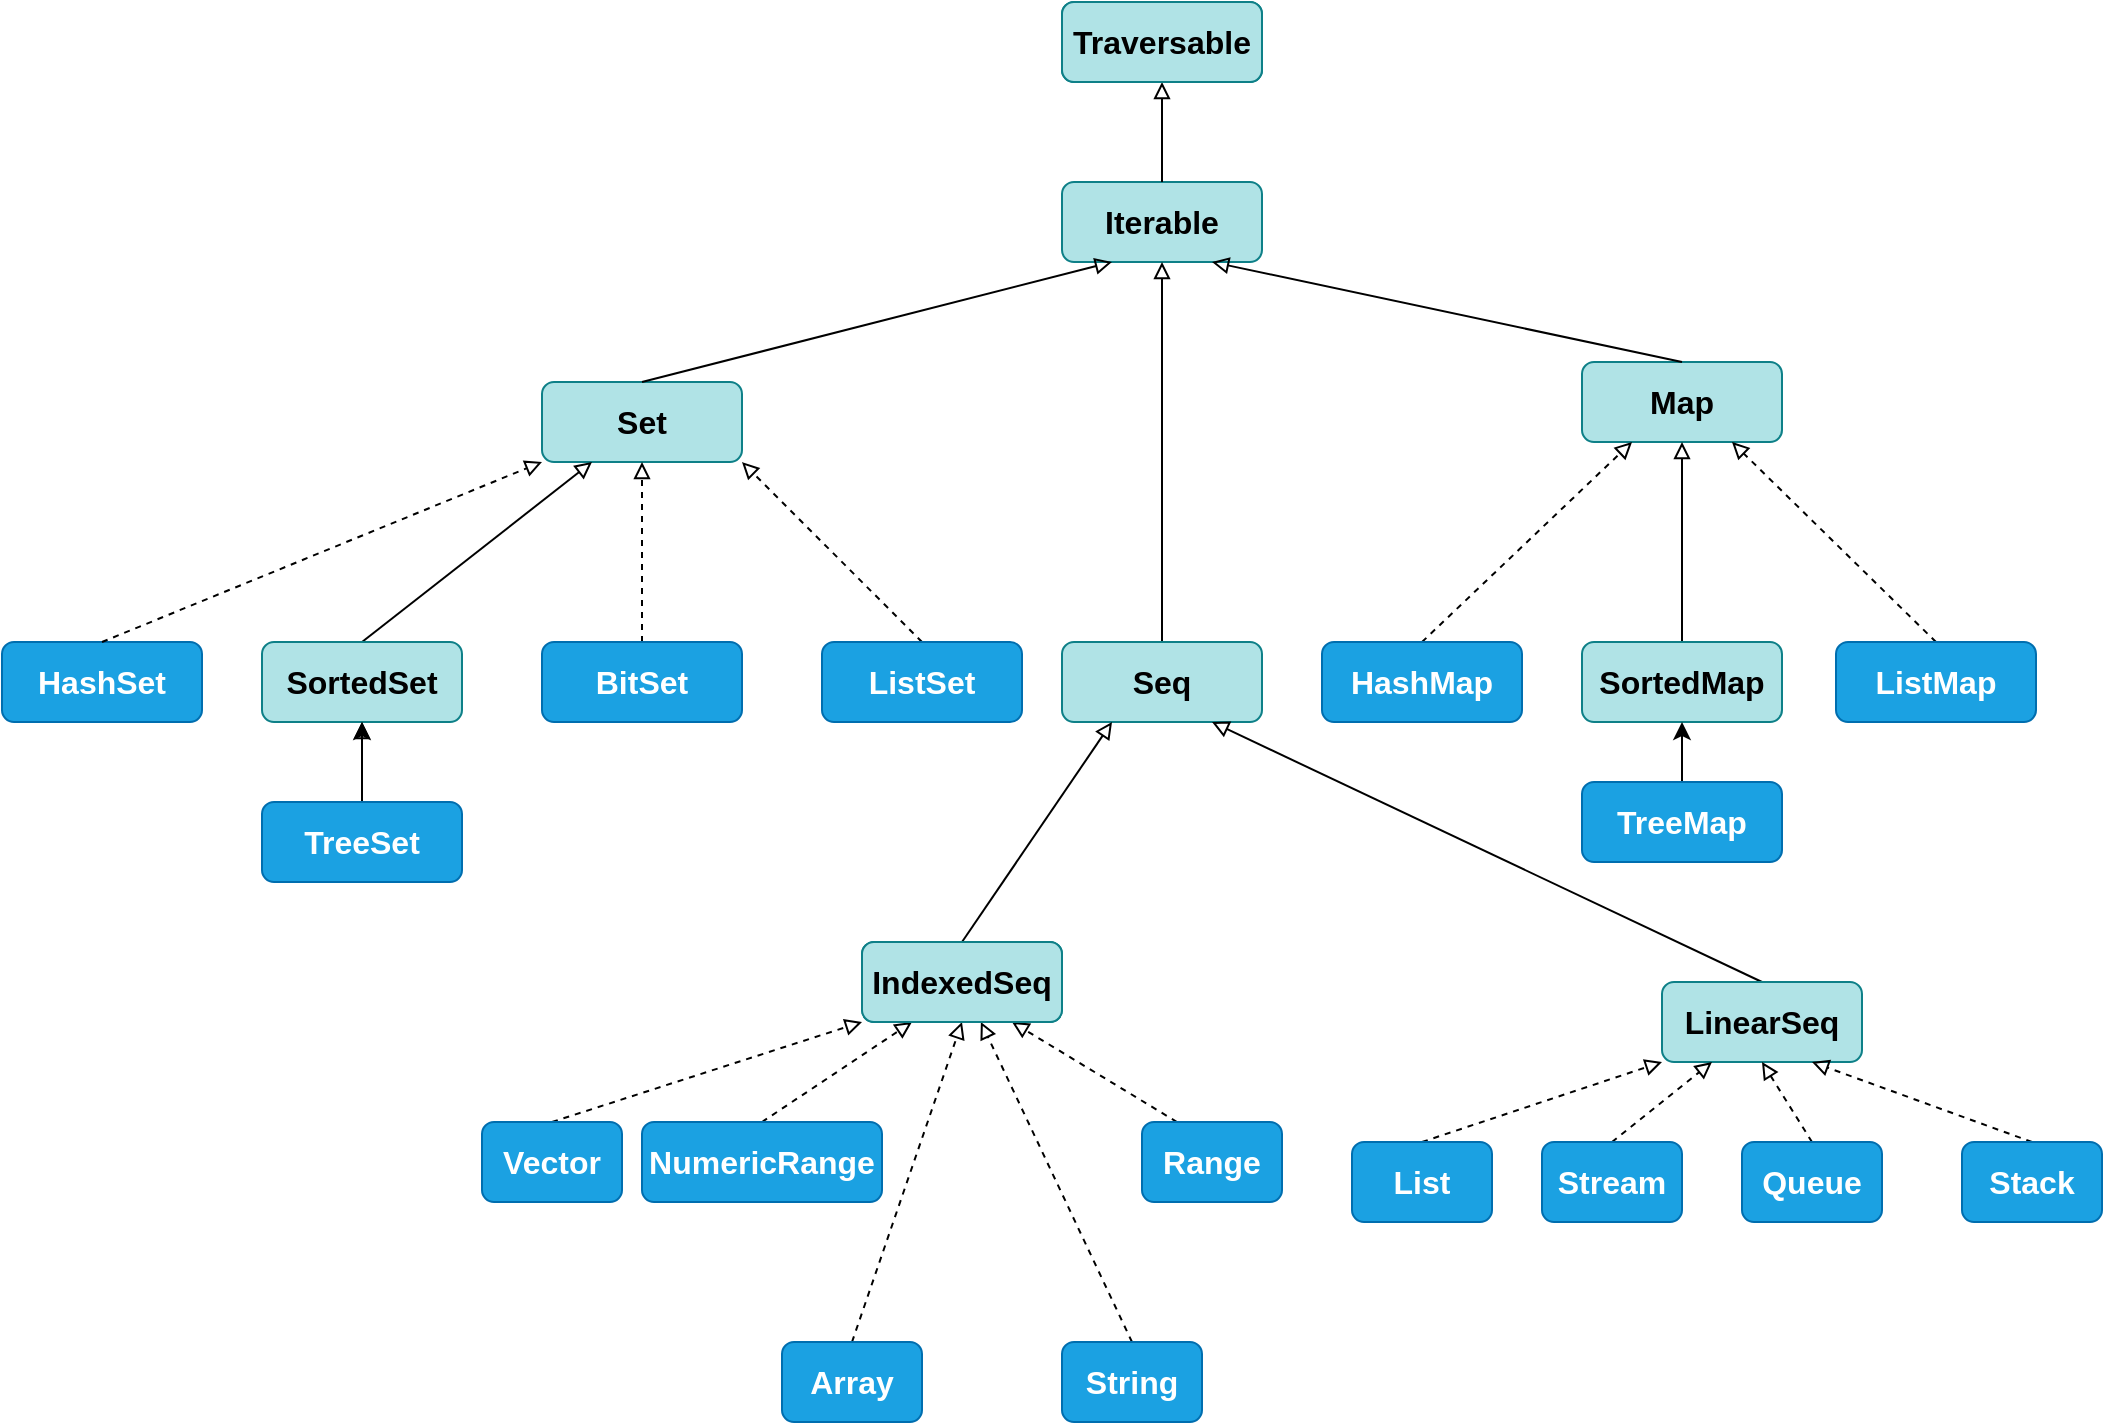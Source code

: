 <mxfile version="13.6.2" type="github">
  <diagram id="641cPQ8JQ8hl0XvvgXvv" name="Page-1">
    <mxGraphModel dx="2315" dy="631" grid="1" gridSize="10" guides="1" tooltips="1" connect="1" arrows="1" fold="1" page="1" pageScale="1" pageWidth="827" pageHeight="1169" math="0" shadow="0">
      <root>
        <mxCell id="0" />
        <mxCell id="1" parent="0" />
        <mxCell id="fm3YVhQ5cz3TOtIgrWO4-1" value="Traversable" style="rounded=1;whiteSpace=wrap;html=1;fillColor=#b0e3e6;strokeColor=#0e8088;fontStyle=1" vertex="1" parent="1">
          <mxGeometry x="440" y="130" width="100" height="40" as="geometry" />
        </mxCell>
        <mxCell id="fm3YVhQ5cz3TOtIgrWO4-2" value="Iterable" style="rounded=1;whiteSpace=wrap;html=1;fillColor=#b0e3e6;strokeColor=#0e8088;fontSize=16;fontStyle=1" vertex="1" parent="1">
          <mxGeometry x="440" y="220" width="100" height="40" as="geometry" />
        </mxCell>
        <mxCell id="fm3YVhQ5cz3TOtIgrWO4-3" value="Set" style="rounded=1;whiteSpace=wrap;html=1;fillColor=#b0e3e6;strokeColor=#0e8088;fontSize=16;fontStyle=1" vertex="1" parent="1">
          <mxGeometry x="180" y="320" width="100" height="40" as="geometry" />
        </mxCell>
        <mxCell id="fm3YVhQ5cz3TOtIgrWO4-4" value="Map" style="rounded=1;whiteSpace=wrap;html=1;fillColor=#b0e3e6;strokeColor=#0e8088;fontSize=16;fontStyle=1" vertex="1" parent="1">
          <mxGeometry x="700" y="310" width="100" height="40" as="geometry" />
        </mxCell>
        <mxCell id="fm3YVhQ5cz3TOtIgrWO4-5" value="" style="endArrow=block;html=1;entryX=0.25;entryY=1;entryDx=0;entryDy=0;exitX=0.5;exitY=0;exitDx=0;exitDy=0;endFill=0;fontStyle=1" edge="1" parent="1" source="fm3YVhQ5cz3TOtIgrWO4-3" target="fm3YVhQ5cz3TOtIgrWO4-2">
          <mxGeometry width="50" height="50" relative="1" as="geometry">
            <mxPoint x="390" y="570" as="sourcePoint" />
            <mxPoint x="440" y="520" as="targetPoint" />
          </mxGeometry>
        </mxCell>
        <mxCell id="fm3YVhQ5cz3TOtIgrWO4-6" value="" style="endArrow=block;html=1;entryX=0.75;entryY=1;entryDx=0;entryDy=0;exitX=0.5;exitY=0;exitDx=0;exitDy=0;endFill=0;fontStyle=1" edge="1" parent="1" source="fm3YVhQ5cz3TOtIgrWO4-4" target="fm3YVhQ5cz3TOtIgrWO4-2">
          <mxGeometry width="50" height="50" relative="1" as="geometry">
            <mxPoint x="360" y="320" as="sourcePoint" />
            <mxPoint x="475" y="270" as="targetPoint" />
          </mxGeometry>
        </mxCell>
        <mxCell id="fm3YVhQ5cz3TOtIgrWO4-7" value="" style="endArrow=block;html=1;entryX=0.5;entryY=1;entryDx=0;entryDy=0;exitX=0.5;exitY=0;exitDx=0;exitDy=0;endFill=0;fontStyle=1" edge="1" parent="1" source="fm3YVhQ5cz3TOtIgrWO4-2" target="fm3YVhQ5cz3TOtIgrWO4-1">
          <mxGeometry width="50" height="50" relative="1" as="geometry">
            <mxPoint x="490" y="230" as="sourcePoint" />
            <mxPoint x="560" y="510" as="targetPoint" />
          </mxGeometry>
        </mxCell>
        <mxCell id="fm3YVhQ5cz3TOtIgrWO4-8" value="HashSet" style="rounded=1;whiteSpace=wrap;html=1;fillColor=#1ba1e2;strokeColor=#006EAF;fontColor=#ffffff;fontSize=16;fontStyle=1" vertex="1" parent="1">
          <mxGeometry x="-90" y="450" width="100" height="40" as="geometry" />
        </mxCell>
        <mxCell id="fm3YVhQ5cz3TOtIgrWO4-9" style="rounded=1;orthogonalLoop=1;jettySize=auto;html=1;exitX=0.5;exitY=0;exitDx=0;exitDy=0;entryX=0.25;entryY=1;entryDx=0;entryDy=0;endFill=0;endArrow=block;fontStyle=1" edge="1" parent="1" source="fm3YVhQ5cz3TOtIgrWO4-10" target="fm3YVhQ5cz3TOtIgrWO4-3">
          <mxGeometry relative="1" as="geometry" />
        </mxCell>
        <mxCell id="fm3YVhQ5cz3TOtIgrWO4-10" value="SortedSet" style="rounded=1;whiteSpace=wrap;html=1;fillColor=#b0e3e6;strokeColor=#0e8088;fontSize=16;fontStyle=1" vertex="1" parent="1">
          <mxGeometry x="40" y="450" width="100" height="40" as="geometry" />
        </mxCell>
        <mxCell id="fm3YVhQ5cz3TOtIgrWO4-11" style="edgeStyle=none;rounded=1;orthogonalLoop=1;jettySize=auto;html=1;exitX=0.5;exitY=0;exitDx=0;exitDy=0;entryX=0.5;entryY=1;entryDx=0;entryDy=0;dashed=1;endFill=0;endArrow=block;fontStyle=1" edge="1" parent="1" source="fm3YVhQ5cz3TOtIgrWO4-12" target="fm3YVhQ5cz3TOtIgrWO4-3">
          <mxGeometry relative="1" as="geometry">
            <mxPoint x="230" y="360" as="targetPoint" />
          </mxGeometry>
        </mxCell>
        <mxCell id="fm3YVhQ5cz3TOtIgrWO4-12" value="BitSet" style="rounded=1;whiteSpace=wrap;html=1;fillColor=#1ba1e2;strokeColor=#006EAF;fontColor=#ffffff;fontSize=16;fontStyle=1" vertex="1" parent="1">
          <mxGeometry x="180" y="450" width="100" height="40" as="geometry" />
        </mxCell>
        <mxCell id="fm3YVhQ5cz3TOtIgrWO4-13" style="edgeStyle=none;rounded=1;orthogonalLoop=1;jettySize=auto;html=1;exitX=0.5;exitY=0;exitDx=0;exitDy=0;entryX=1;entryY=1;entryDx=0;entryDy=0;dashed=1;endFill=0;endArrow=block;fontStyle=1" edge="1" parent="1" source="fm3YVhQ5cz3TOtIgrWO4-14" target="fm3YVhQ5cz3TOtIgrWO4-3">
          <mxGeometry relative="1" as="geometry" />
        </mxCell>
        <mxCell id="fm3YVhQ5cz3TOtIgrWO4-14" value="ListSet" style="rounded=1;whiteSpace=wrap;html=1;fillColor=#1ba1e2;strokeColor=#006EAF;fontColor=#ffffff;fontSize=16;fontStyle=1" vertex="1" parent="1">
          <mxGeometry x="320" y="450" width="100" height="40" as="geometry" />
        </mxCell>
        <mxCell id="fm3YVhQ5cz3TOtIgrWO4-15" value="" style="endArrow=block;html=1;entryX=0;entryY=1;entryDx=0;entryDy=0;exitX=0.5;exitY=0;exitDx=0;exitDy=0;endFill=0;dashed=1;fontStyle=1" edge="1" parent="1" source="fm3YVhQ5cz3TOtIgrWO4-8" target="fm3YVhQ5cz3TOtIgrWO4-3">
          <mxGeometry width="50" height="50" relative="1" as="geometry">
            <mxPoint x="-60" y="420" as="sourcePoint" />
            <mxPoint x="-10" y="370" as="targetPoint" />
          </mxGeometry>
        </mxCell>
        <mxCell id="fm3YVhQ5cz3TOtIgrWO4-16" style="edgeStyle=none;rounded=0;orthogonalLoop=1;jettySize=auto;html=1;exitX=0.5;exitY=0;exitDx=0;exitDy=0;entryX=0.5;entryY=1;entryDx=0;entryDy=0;fontStyle=1" edge="1" parent="1" source="fm3YVhQ5cz3TOtIgrWO4-18" target="fm3YVhQ5cz3TOtIgrWO4-10">
          <mxGeometry relative="1" as="geometry" />
        </mxCell>
        <mxCell id="fm3YVhQ5cz3TOtIgrWO4-17" value="" style="edgeStyle=orthogonalEdgeStyle;rounded=1;orthogonalLoop=1;jettySize=auto;html=1;dashed=1;endArrow=block;endFill=0;fontStyle=1" edge="1" parent="1" source="fm3YVhQ5cz3TOtIgrWO4-18" target="fm3YVhQ5cz3TOtIgrWO4-10">
          <mxGeometry relative="1" as="geometry" />
        </mxCell>
        <mxCell id="fm3YVhQ5cz3TOtIgrWO4-18" value="TreeSet" style="rounded=1;whiteSpace=wrap;html=1;fillColor=#1ba1e2;strokeColor=#006EAF;fontColor=#ffffff;fontSize=16;fontStyle=1" vertex="1" parent="1">
          <mxGeometry x="40" y="530" width="100" height="40" as="geometry" />
        </mxCell>
        <mxCell id="fm3YVhQ5cz3TOtIgrWO4-19" style="edgeStyle=none;rounded=1;orthogonalLoop=1;jettySize=auto;html=1;exitX=0.5;exitY=0;exitDx=0;exitDy=0;entryX=0.5;entryY=1;entryDx=0;entryDy=0;endFill=0;endArrow=block;fontStyle=1" edge="1" parent="1" source="fm3YVhQ5cz3TOtIgrWO4-20" target="fm3YVhQ5cz3TOtIgrWO4-2">
          <mxGeometry relative="1" as="geometry" />
        </mxCell>
        <mxCell id="fm3YVhQ5cz3TOtIgrWO4-20" value="Seq" style="rounded=1;whiteSpace=wrap;html=1;fillColor=#b0e3e6;strokeColor=#0e8088;fontSize=16;fontStyle=1" vertex="1" parent="1">
          <mxGeometry x="440" y="450" width="100" height="40" as="geometry" />
        </mxCell>
        <mxCell id="fm3YVhQ5cz3TOtIgrWO4-21" style="edgeStyle=none;rounded=1;orthogonalLoop=1;jettySize=auto;html=1;exitX=0.5;exitY=0;exitDx=0;exitDy=0;entryX=0.25;entryY=1;entryDx=0;entryDy=0;dashed=1;endFill=0;endArrow=block;fontStyle=1" edge="1" parent="1" source="fm3YVhQ5cz3TOtIgrWO4-22" target="fm3YVhQ5cz3TOtIgrWO4-4">
          <mxGeometry relative="1" as="geometry" />
        </mxCell>
        <mxCell id="fm3YVhQ5cz3TOtIgrWO4-22" value="HashMap" style="rounded=1;whiteSpace=wrap;html=1;fillColor=#1ba1e2;strokeColor=#006EAF;fontColor=#ffffff;fontSize=16;fontStyle=1" vertex="1" parent="1">
          <mxGeometry x="570" y="450" width="100" height="40" as="geometry" />
        </mxCell>
        <mxCell id="fm3YVhQ5cz3TOtIgrWO4-23" style="edgeStyle=none;rounded=1;orthogonalLoop=1;jettySize=auto;html=1;exitX=0.5;exitY=0;exitDx=0;exitDy=0;entryX=0.5;entryY=1;entryDx=0;entryDy=0;endFill=0;endArrow=block;fontStyle=1" edge="1" parent="1" source="fm3YVhQ5cz3TOtIgrWO4-24" target="fm3YVhQ5cz3TOtIgrWO4-4">
          <mxGeometry relative="1" as="geometry" />
        </mxCell>
        <mxCell id="fm3YVhQ5cz3TOtIgrWO4-24" value="SortedMap" style="rounded=1;whiteSpace=wrap;html=1;fillColor=#b0e3e6;strokeColor=#0e8088;fontSize=16;fontStyle=1" vertex="1" parent="1">
          <mxGeometry x="700" y="450" width="100" height="40" as="geometry" />
        </mxCell>
        <mxCell id="fm3YVhQ5cz3TOtIgrWO4-25" style="edgeStyle=none;rounded=1;orthogonalLoop=1;jettySize=auto;html=1;exitX=0.5;exitY=0;exitDx=0;exitDy=0;entryX=0.75;entryY=1;entryDx=0;entryDy=0;dashed=1;endFill=0;endArrow=block;fontStyle=1" edge="1" parent="1" source="fm3YVhQ5cz3TOtIgrWO4-26" target="fm3YVhQ5cz3TOtIgrWO4-4">
          <mxGeometry relative="1" as="geometry" />
        </mxCell>
        <mxCell id="fm3YVhQ5cz3TOtIgrWO4-26" value="ListMap" style="rounded=1;whiteSpace=wrap;html=1;fillColor=#1ba1e2;strokeColor=#006EAF;fontColor=#ffffff;fontSize=16;fontStyle=1" vertex="1" parent="1">
          <mxGeometry x="827" y="450" width="100" height="40" as="geometry" />
        </mxCell>
        <mxCell id="fm3YVhQ5cz3TOtIgrWO4-27" style="edgeStyle=none;rounded=1;orthogonalLoop=1;jettySize=auto;html=1;exitX=0.5;exitY=0;exitDx=0;exitDy=0;entryX=0.25;entryY=1;entryDx=0;entryDy=0;endFill=0;endArrow=block;fontStyle=1" edge="1" parent="1" source="fm3YVhQ5cz3TOtIgrWO4-28" target="fm3YVhQ5cz3TOtIgrWO4-20">
          <mxGeometry relative="1" as="geometry" />
        </mxCell>
        <mxCell id="fm3YVhQ5cz3TOtIgrWO4-28" value="IndexedSeq" style="rounded=1;whiteSpace=wrap;html=1;fillColor=#b0e3e6;strokeColor=#0e8088;fontStyle=1" vertex="1" parent="1">
          <mxGeometry x="340" y="600" width="100" height="40" as="geometry" />
        </mxCell>
        <mxCell id="fm3YVhQ5cz3TOtIgrWO4-29" style="edgeStyle=none;rounded=1;orthogonalLoop=1;jettySize=auto;html=1;exitX=0.5;exitY=0;exitDx=0;exitDy=0;entryX=0.75;entryY=1;entryDx=0;entryDy=0;endFill=0;endArrow=block;fontStyle=1" edge="1" parent="1" source="fm3YVhQ5cz3TOtIgrWO4-30" target="fm3YVhQ5cz3TOtIgrWO4-20">
          <mxGeometry relative="1" as="geometry" />
        </mxCell>
        <mxCell id="fm3YVhQ5cz3TOtIgrWO4-30" value="LinearSeq" style="rounded=1;whiteSpace=wrap;html=1;fillColor=#b0e3e6;strokeColor=#0e8088;fontSize=16;fontStyle=1" vertex="1" parent="1">
          <mxGeometry x="740" y="620" width="100" height="40" as="geometry" />
        </mxCell>
        <mxCell id="fm3YVhQ5cz3TOtIgrWO4-31" style="edgeStyle=none;rounded=1;orthogonalLoop=1;jettySize=auto;html=1;exitX=0.5;exitY=0;exitDx=0;exitDy=0;entryX=0;entryY=1;entryDx=0;entryDy=0;dashed=1;endFill=0;endArrow=block;fontStyle=1" edge="1" parent="1" source="fm3YVhQ5cz3TOtIgrWO4-32" target="fm3YVhQ5cz3TOtIgrWO4-28">
          <mxGeometry relative="1" as="geometry" />
        </mxCell>
        <mxCell id="fm3YVhQ5cz3TOtIgrWO4-32" value="Vector" style="rounded=1;whiteSpace=wrap;html=1;fillColor=#1ba1e2;strokeColor=#006EAF;fontColor=#ffffff;fontSize=16;fontStyle=1" vertex="1" parent="1">
          <mxGeometry x="150" y="690" width="70" height="40" as="geometry" />
        </mxCell>
        <mxCell id="fm3YVhQ5cz3TOtIgrWO4-33" style="edgeStyle=none;rounded=1;orthogonalLoop=1;jettySize=auto;html=1;exitX=0.5;exitY=0;exitDx=0;exitDy=0;entryX=0.25;entryY=1;entryDx=0;entryDy=0;dashed=1;endFill=0;endArrow=block;fontStyle=1" edge="1" parent="1" source="fm3YVhQ5cz3TOtIgrWO4-34" target="fm3YVhQ5cz3TOtIgrWO4-28">
          <mxGeometry relative="1" as="geometry" />
        </mxCell>
        <mxCell id="fm3YVhQ5cz3TOtIgrWO4-34" value="NumericRange" style="rounded=1;whiteSpace=wrap;html=1;fillColor=#1ba1e2;strokeColor=#006EAF;fontColor=#ffffff;fontSize=16;fontStyle=1" vertex="1" parent="1">
          <mxGeometry x="230" y="690" width="120" height="40" as="geometry" />
        </mxCell>
        <mxCell id="fm3YVhQ5cz3TOtIgrWO4-35" style="edgeStyle=none;rounded=1;orthogonalLoop=1;jettySize=auto;html=1;exitX=0.5;exitY=0;exitDx=0;exitDy=0;entryX=0.5;entryY=1;entryDx=0;entryDy=0;dashed=1;endFill=0;endArrow=block;fontStyle=1" edge="1" parent="1" source="fm3YVhQ5cz3TOtIgrWO4-36" target="fm3YVhQ5cz3TOtIgrWO4-28">
          <mxGeometry relative="1" as="geometry" />
        </mxCell>
        <mxCell id="fm3YVhQ5cz3TOtIgrWO4-36" value="Array" style="rounded=1;whiteSpace=wrap;html=1;fillColor=#1ba1e2;strokeColor=#006EAF;fontColor=#ffffff;fontSize=16;fontStyle=1" vertex="1" parent="1">
          <mxGeometry x="300" y="800" width="70" height="40" as="geometry" />
        </mxCell>
        <mxCell id="fm3YVhQ5cz3TOtIgrWO4-37" style="edgeStyle=none;rounded=1;orthogonalLoop=1;jettySize=auto;html=1;exitX=0.5;exitY=0;exitDx=0;exitDy=0;dashed=1;endFill=0;endArrow=block;fontStyle=1" edge="1" parent="1" source="fm3YVhQ5cz3TOtIgrWO4-38" target="fm3YVhQ5cz3TOtIgrWO4-28">
          <mxGeometry relative="1" as="geometry" />
        </mxCell>
        <mxCell id="fm3YVhQ5cz3TOtIgrWO4-38" value="String" style="rounded=1;whiteSpace=wrap;html=1;fillColor=#1ba1e2;strokeColor=#006EAF;fontColor=#ffffff;fontSize=16;fontStyle=1" vertex="1" parent="1">
          <mxGeometry x="440" y="800" width="70" height="40" as="geometry" />
        </mxCell>
        <mxCell id="fm3YVhQ5cz3TOtIgrWO4-39" style="edgeStyle=none;rounded=1;orthogonalLoop=1;jettySize=auto;html=1;exitX=0.25;exitY=0;exitDx=0;exitDy=0;entryX=0.75;entryY=1;entryDx=0;entryDy=0;dashed=1;endFill=0;endArrow=block;fontStyle=1" edge="1" parent="1" source="fm3YVhQ5cz3TOtIgrWO4-40" target="fm3YVhQ5cz3TOtIgrWO4-28">
          <mxGeometry relative="1" as="geometry" />
        </mxCell>
        <mxCell id="fm3YVhQ5cz3TOtIgrWO4-40" value="Range" style="rounded=1;whiteSpace=wrap;html=1;fillColor=#1ba1e2;strokeColor=#006EAF;fontColor=#ffffff;fontSize=16;fontStyle=1" vertex="1" parent="1">
          <mxGeometry x="480" y="690" width="70" height="40" as="geometry" />
        </mxCell>
        <mxCell id="fm3YVhQ5cz3TOtIgrWO4-41" style="edgeStyle=none;rounded=1;orthogonalLoop=1;jettySize=auto;html=1;exitX=0.5;exitY=0;exitDx=0;exitDy=0;entryX=0;entryY=1;entryDx=0;entryDy=0;dashed=1;endFill=0;endArrow=block;fontStyle=1" edge="1" parent="1" source="fm3YVhQ5cz3TOtIgrWO4-42" target="fm3YVhQ5cz3TOtIgrWO4-30">
          <mxGeometry relative="1" as="geometry" />
        </mxCell>
        <mxCell id="fm3YVhQ5cz3TOtIgrWO4-42" value="List" style="rounded=1;whiteSpace=wrap;html=1;fillColor=#1ba1e2;strokeColor=#006EAF;fontColor=#ffffff;fontSize=16;fontStyle=1" vertex="1" parent="1">
          <mxGeometry x="585" y="700" width="70" height="40" as="geometry" />
        </mxCell>
        <mxCell id="fm3YVhQ5cz3TOtIgrWO4-43" style="edgeStyle=none;rounded=1;orthogonalLoop=1;jettySize=auto;html=1;exitX=0.5;exitY=0;exitDx=0;exitDy=0;entryX=0.25;entryY=1;entryDx=0;entryDy=0;dashed=1;endFill=0;endArrow=block;fontStyle=1" edge="1" parent="1" source="fm3YVhQ5cz3TOtIgrWO4-44" target="fm3YVhQ5cz3TOtIgrWO4-30">
          <mxGeometry relative="1" as="geometry" />
        </mxCell>
        <mxCell id="fm3YVhQ5cz3TOtIgrWO4-44" value="Stream" style="rounded=1;whiteSpace=wrap;html=1;fillColor=#1ba1e2;strokeColor=#006EAF;fontColor=#ffffff;fontSize=16;fontStyle=1" vertex="1" parent="1">
          <mxGeometry x="680" y="700" width="70" height="40" as="geometry" />
        </mxCell>
        <mxCell id="fm3YVhQ5cz3TOtIgrWO4-45" style="edgeStyle=none;rounded=1;orthogonalLoop=1;jettySize=auto;html=1;exitX=0.5;exitY=0;exitDx=0;exitDy=0;entryX=0.5;entryY=1;entryDx=0;entryDy=0;dashed=1;endFill=0;endArrow=block;fontStyle=1" edge="1" parent="1" source="fm3YVhQ5cz3TOtIgrWO4-46" target="fm3YVhQ5cz3TOtIgrWO4-30">
          <mxGeometry relative="1" as="geometry" />
        </mxCell>
        <mxCell id="fm3YVhQ5cz3TOtIgrWO4-46" value="Queue" style="rounded=1;whiteSpace=wrap;html=1;fillColor=#1ba1e2;strokeColor=#006EAF;fontColor=#ffffff;fontSize=16;fontStyle=1" vertex="1" parent="1">
          <mxGeometry x="780" y="700" width="70" height="40" as="geometry" />
        </mxCell>
        <mxCell id="fm3YVhQ5cz3TOtIgrWO4-47" style="edgeStyle=none;rounded=1;orthogonalLoop=1;jettySize=auto;html=1;exitX=0.5;exitY=0;exitDx=0;exitDy=0;entryX=0.75;entryY=1;entryDx=0;entryDy=0;dashed=1;endFill=0;endArrow=block;fontStyle=1" edge="1" parent="1" source="fm3YVhQ5cz3TOtIgrWO4-48" target="fm3YVhQ5cz3TOtIgrWO4-30">
          <mxGeometry relative="1" as="geometry" />
        </mxCell>
        <mxCell id="fm3YVhQ5cz3TOtIgrWO4-48" value="Stack" style="rounded=1;whiteSpace=wrap;html=1;fillColor=#1ba1e2;strokeColor=#006EAF;fontColor=#ffffff;fontSize=16;fontStyle=1" vertex="1" parent="1">
          <mxGeometry x="890" y="700" width="70" height="40" as="geometry" />
        </mxCell>
        <mxCell id="fm3YVhQ5cz3TOtIgrWO4-49" style="edgeStyle=none;rounded=0;orthogonalLoop=1;jettySize=auto;html=1;exitX=0.5;exitY=0;exitDx=0;exitDy=0;fontStyle=1" edge="1" parent="1" source="fm3YVhQ5cz3TOtIgrWO4-50" target="fm3YVhQ5cz3TOtIgrWO4-24">
          <mxGeometry relative="1" as="geometry" />
        </mxCell>
        <mxCell id="fm3YVhQ5cz3TOtIgrWO4-50" value="TreeMap" style="rounded=1;whiteSpace=wrap;html=1;fillColor=#1ba1e2;strokeColor=#006EAF;fontColor=#ffffff;fontSize=16;fontStyle=1" vertex="1" parent="1">
          <mxGeometry x="700" y="520" width="100" height="40" as="geometry" />
        </mxCell>
        <mxCell id="fm3YVhQ5cz3TOtIgrWO4-51" value="Traversable" style="rounded=1;whiteSpace=wrap;html=1;fillColor=#b0e3e6;strokeColor=#0e8088;fontSize=16;fontStyle=1" vertex="1" parent="1">
          <mxGeometry x="440" y="130" width="100" height="40" as="geometry" />
        </mxCell>
        <mxCell id="fm3YVhQ5cz3TOtIgrWO4-52" value="IndexedSeq" style="rounded=1;whiteSpace=wrap;html=1;fillColor=#b0e3e6;strokeColor=#0e8088;fontSize=16;fontStyle=1" vertex="1" parent="1">
          <mxGeometry x="340" y="600" width="100" height="40" as="geometry" />
        </mxCell>
      </root>
    </mxGraphModel>
  </diagram>
</mxfile>
